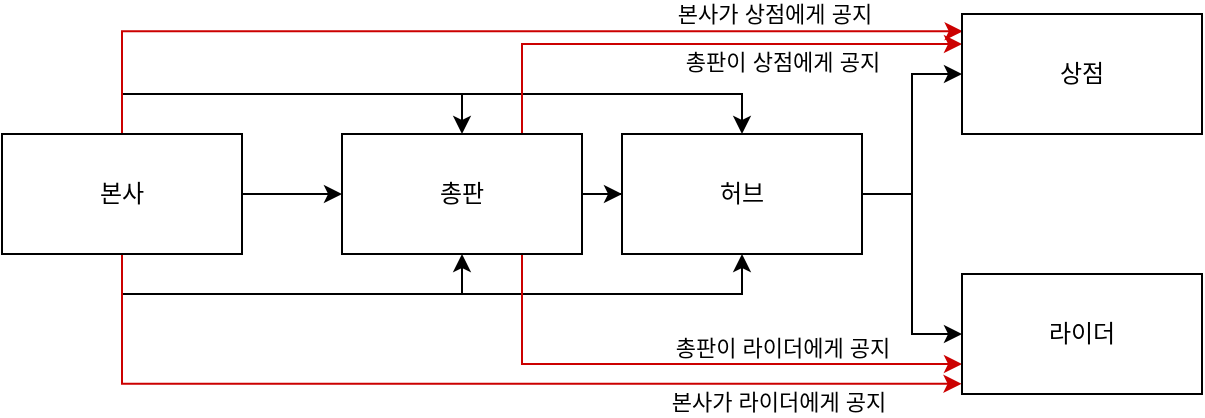 <mxfile version="14.6.3" type="github"><diagram id="X43VDS_huC1dL-SxGFz6" name="Page-1"><mxGraphModel dx="952" dy="441" grid="1" gridSize="10" guides="1" tooltips="1" connect="1" arrows="1" fold="1" page="1" pageScale="1" pageWidth="827" pageHeight="1169" math="0" shadow="0"><root><mxCell id="0"/><mxCell id="1" parent="0"/><mxCell id="On8pjsWLhn2Rm5mUXttl-6" style="edgeStyle=orthogonalEdgeStyle;rounded=0;orthogonalLoop=1;jettySize=auto;html=1;entryX=0;entryY=0.5;entryDx=0;entryDy=0;" edge="1" parent="1" source="On8pjsWLhn2Rm5mUXttl-1" target="On8pjsWLhn2Rm5mUXttl-2"><mxGeometry relative="1" as="geometry"/></mxCell><mxCell id="On8pjsWLhn2Rm5mUXttl-10" style="edgeStyle=orthogonalEdgeStyle;rounded=0;orthogonalLoop=1;jettySize=auto;html=1;entryX=0.5;entryY=1;entryDx=0;entryDy=0;exitX=0.5;exitY=1;exitDx=0;exitDy=0;" edge="1" parent="1" source="On8pjsWLhn2Rm5mUXttl-1" target="On8pjsWLhn2Rm5mUXttl-2"><mxGeometry relative="1" as="geometry"/></mxCell><mxCell id="On8pjsWLhn2Rm5mUXttl-11" style="edgeStyle=orthogonalEdgeStyle;rounded=0;orthogonalLoop=1;jettySize=auto;html=1;entryX=0.5;entryY=0;entryDx=0;entryDy=0;exitX=0.5;exitY=0;exitDx=0;exitDy=0;" edge="1" parent="1" source="On8pjsWLhn2Rm5mUXttl-1" target="On8pjsWLhn2Rm5mUXttl-2"><mxGeometry relative="1" as="geometry"/></mxCell><mxCell id="On8pjsWLhn2Rm5mUXttl-13" style="edgeStyle=orthogonalEdgeStyle;rounded=0;orthogonalLoop=1;jettySize=auto;html=1;entryX=0.5;entryY=1;entryDx=0;entryDy=0;exitX=0.5;exitY=1;exitDx=0;exitDy=0;" edge="1" parent="1" source="On8pjsWLhn2Rm5mUXttl-1" target="On8pjsWLhn2Rm5mUXttl-3"><mxGeometry relative="1" as="geometry"/></mxCell><mxCell id="On8pjsWLhn2Rm5mUXttl-14" style="edgeStyle=orthogonalEdgeStyle;rounded=0;orthogonalLoop=1;jettySize=auto;html=1;entryX=0.5;entryY=0;entryDx=0;entryDy=0;exitX=0.5;exitY=0;exitDx=0;exitDy=0;" edge="1" parent="1" source="On8pjsWLhn2Rm5mUXttl-1" target="On8pjsWLhn2Rm5mUXttl-3"><mxGeometry relative="1" as="geometry"/></mxCell><mxCell id="On8pjsWLhn2Rm5mUXttl-17" style="edgeStyle=orthogonalEdgeStyle;rounded=0;orthogonalLoop=1;jettySize=auto;html=1;entryX=0.003;entryY=0.144;entryDx=0;entryDy=0;entryPerimeter=0;exitX=0.5;exitY=0;exitDx=0;exitDy=0;strokeColor=#CC0000;" edge="1" parent="1" source="On8pjsWLhn2Rm5mUXttl-1" target="On8pjsWLhn2Rm5mUXttl-4"><mxGeometry relative="1" as="geometry"><mxPoint x="440" y="30" as="targetPoint"/></mxGeometry></mxCell><mxCell id="On8pjsWLhn2Rm5mUXttl-20" value="본사가 상점에게 공지" style="edgeLabel;html=1;align=center;verticalAlign=middle;resizable=0;points=[];" vertex="1" connectable="0" parent="On8pjsWLhn2Rm5mUXttl-17"><mxGeometry x="0.601" y="2" relative="1" as="geometry"><mxPoint y="-7" as="offset"/></mxGeometry></mxCell><mxCell id="On8pjsWLhn2Rm5mUXttl-18" style="edgeStyle=orthogonalEdgeStyle;rounded=0;orthogonalLoop=1;jettySize=auto;html=1;entryX=-0.002;entryY=0.915;entryDx=0;entryDy=0;exitX=0.5;exitY=1;exitDx=0;exitDy=0;entryPerimeter=0;strokeColor=#CC0000;" edge="1" parent="1" source="On8pjsWLhn2Rm5mUXttl-1" target="On8pjsWLhn2Rm5mUXttl-5"><mxGeometry relative="1" as="geometry"><mxPoint x="460" y="250" as="targetPoint"/></mxGeometry></mxCell><mxCell id="On8pjsWLhn2Rm5mUXttl-22" value="본사가 라이더에게 공지" style="edgeLabel;html=1;align=center;verticalAlign=middle;resizable=0;points=[];" vertex="1" connectable="0" parent="On8pjsWLhn2Rm5mUXttl-18"><mxGeometry x="0.621" y="-2" relative="1" as="geometry"><mxPoint y="7" as="offset"/></mxGeometry></mxCell><mxCell id="On8pjsWLhn2Rm5mUXttl-1" value="본사" style="whiteSpace=wrap;html=1;" vertex="1" parent="1"><mxGeometry x="40" y="110" width="120" height="60" as="geometry"/></mxCell><mxCell id="On8pjsWLhn2Rm5mUXttl-7" style="edgeStyle=orthogonalEdgeStyle;rounded=0;orthogonalLoop=1;jettySize=auto;html=1;entryX=0;entryY=0.5;entryDx=0;entryDy=0;" edge="1" parent="1" source="On8pjsWLhn2Rm5mUXttl-2" target="On8pjsWLhn2Rm5mUXttl-3"><mxGeometry relative="1" as="geometry"/></mxCell><mxCell id="On8pjsWLhn2Rm5mUXttl-15" style="edgeStyle=orthogonalEdgeStyle;rounded=0;orthogonalLoop=1;jettySize=auto;html=1;entryX=0;entryY=0.25;entryDx=0;entryDy=0;exitX=0.75;exitY=0;exitDx=0;exitDy=0;strokeColor=#CC0000;" edge="1" parent="1" source="On8pjsWLhn2Rm5mUXttl-2" target="On8pjsWLhn2Rm5mUXttl-4"><mxGeometry relative="1" as="geometry"><mxPoint x="250" y="60" as="sourcePoint"/></mxGeometry></mxCell><mxCell id="On8pjsWLhn2Rm5mUXttl-21" value="총판이 상점에게 공지" style="edgeLabel;html=1;align=center;verticalAlign=middle;resizable=0;points=[];" vertex="1" connectable="0" parent="On8pjsWLhn2Rm5mUXttl-15"><mxGeometry x="0.361" y="-3" relative="1" as="geometry"><mxPoint x="-6" y="6" as="offset"/></mxGeometry></mxCell><mxCell id="On8pjsWLhn2Rm5mUXttl-16" style="edgeStyle=orthogonalEdgeStyle;rounded=0;orthogonalLoop=1;jettySize=auto;html=1;entryX=0;entryY=0.75;entryDx=0;entryDy=0;exitX=0.75;exitY=1;exitDx=0;exitDy=0;strokeColor=#CC0000;" edge="1" parent="1" source="On8pjsWLhn2Rm5mUXttl-2" target="On8pjsWLhn2Rm5mUXttl-5"><mxGeometry relative="1" as="geometry"/></mxCell><mxCell id="On8pjsWLhn2Rm5mUXttl-2" value="총판" style="whiteSpace=wrap;html=1;" vertex="1" parent="1"><mxGeometry x="210" y="110" width="120" height="60" as="geometry"/></mxCell><mxCell id="On8pjsWLhn2Rm5mUXttl-8" style="edgeStyle=orthogonalEdgeStyle;rounded=0;orthogonalLoop=1;jettySize=auto;html=1;entryX=0;entryY=0.5;entryDx=0;entryDy=0;" edge="1" parent="1" source="On8pjsWLhn2Rm5mUXttl-3" target="On8pjsWLhn2Rm5mUXttl-4"><mxGeometry relative="1" as="geometry"/></mxCell><mxCell id="On8pjsWLhn2Rm5mUXttl-9" style="edgeStyle=orthogonalEdgeStyle;rounded=0;orthogonalLoop=1;jettySize=auto;html=1;entryX=0;entryY=0.5;entryDx=0;entryDy=0;" edge="1" parent="1" source="On8pjsWLhn2Rm5mUXttl-3" target="On8pjsWLhn2Rm5mUXttl-5"><mxGeometry relative="1" as="geometry"/></mxCell><mxCell id="On8pjsWLhn2Rm5mUXttl-3" value="허브" style="whiteSpace=wrap;html=1;" vertex="1" parent="1"><mxGeometry x="350" y="110" width="120" height="60" as="geometry"/></mxCell><mxCell id="On8pjsWLhn2Rm5mUXttl-4" value="상점" style="whiteSpace=wrap;html=1;" vertex="1" parent="1"><mxGeometry x="520" y="50" width="120" height="60" as="geometry"/></mxCell><mxCell id="On8pjsWLhn2Rm5mUXttl-5" value="라이더" style="whiteSpace=wrap;html=1;" vertex="1" parent="1"><mxGeometry x="520" y="180" width="120" height="60" as="geometry"/></mxCell><mxCell id="On8pjsWLhn2Rm5mUXttl-23" value="총판이 라이더에게 공지" style="edgeLabel;html=1;align=center;verticalAlign=middle;resizable=0;points=[];" vertex="1" connectable="0" parent="1"><mxGeometry x="429.997" y="216.997" as="geometry"/></mxCell></root></mxGraphModel></diagram></mxfile>